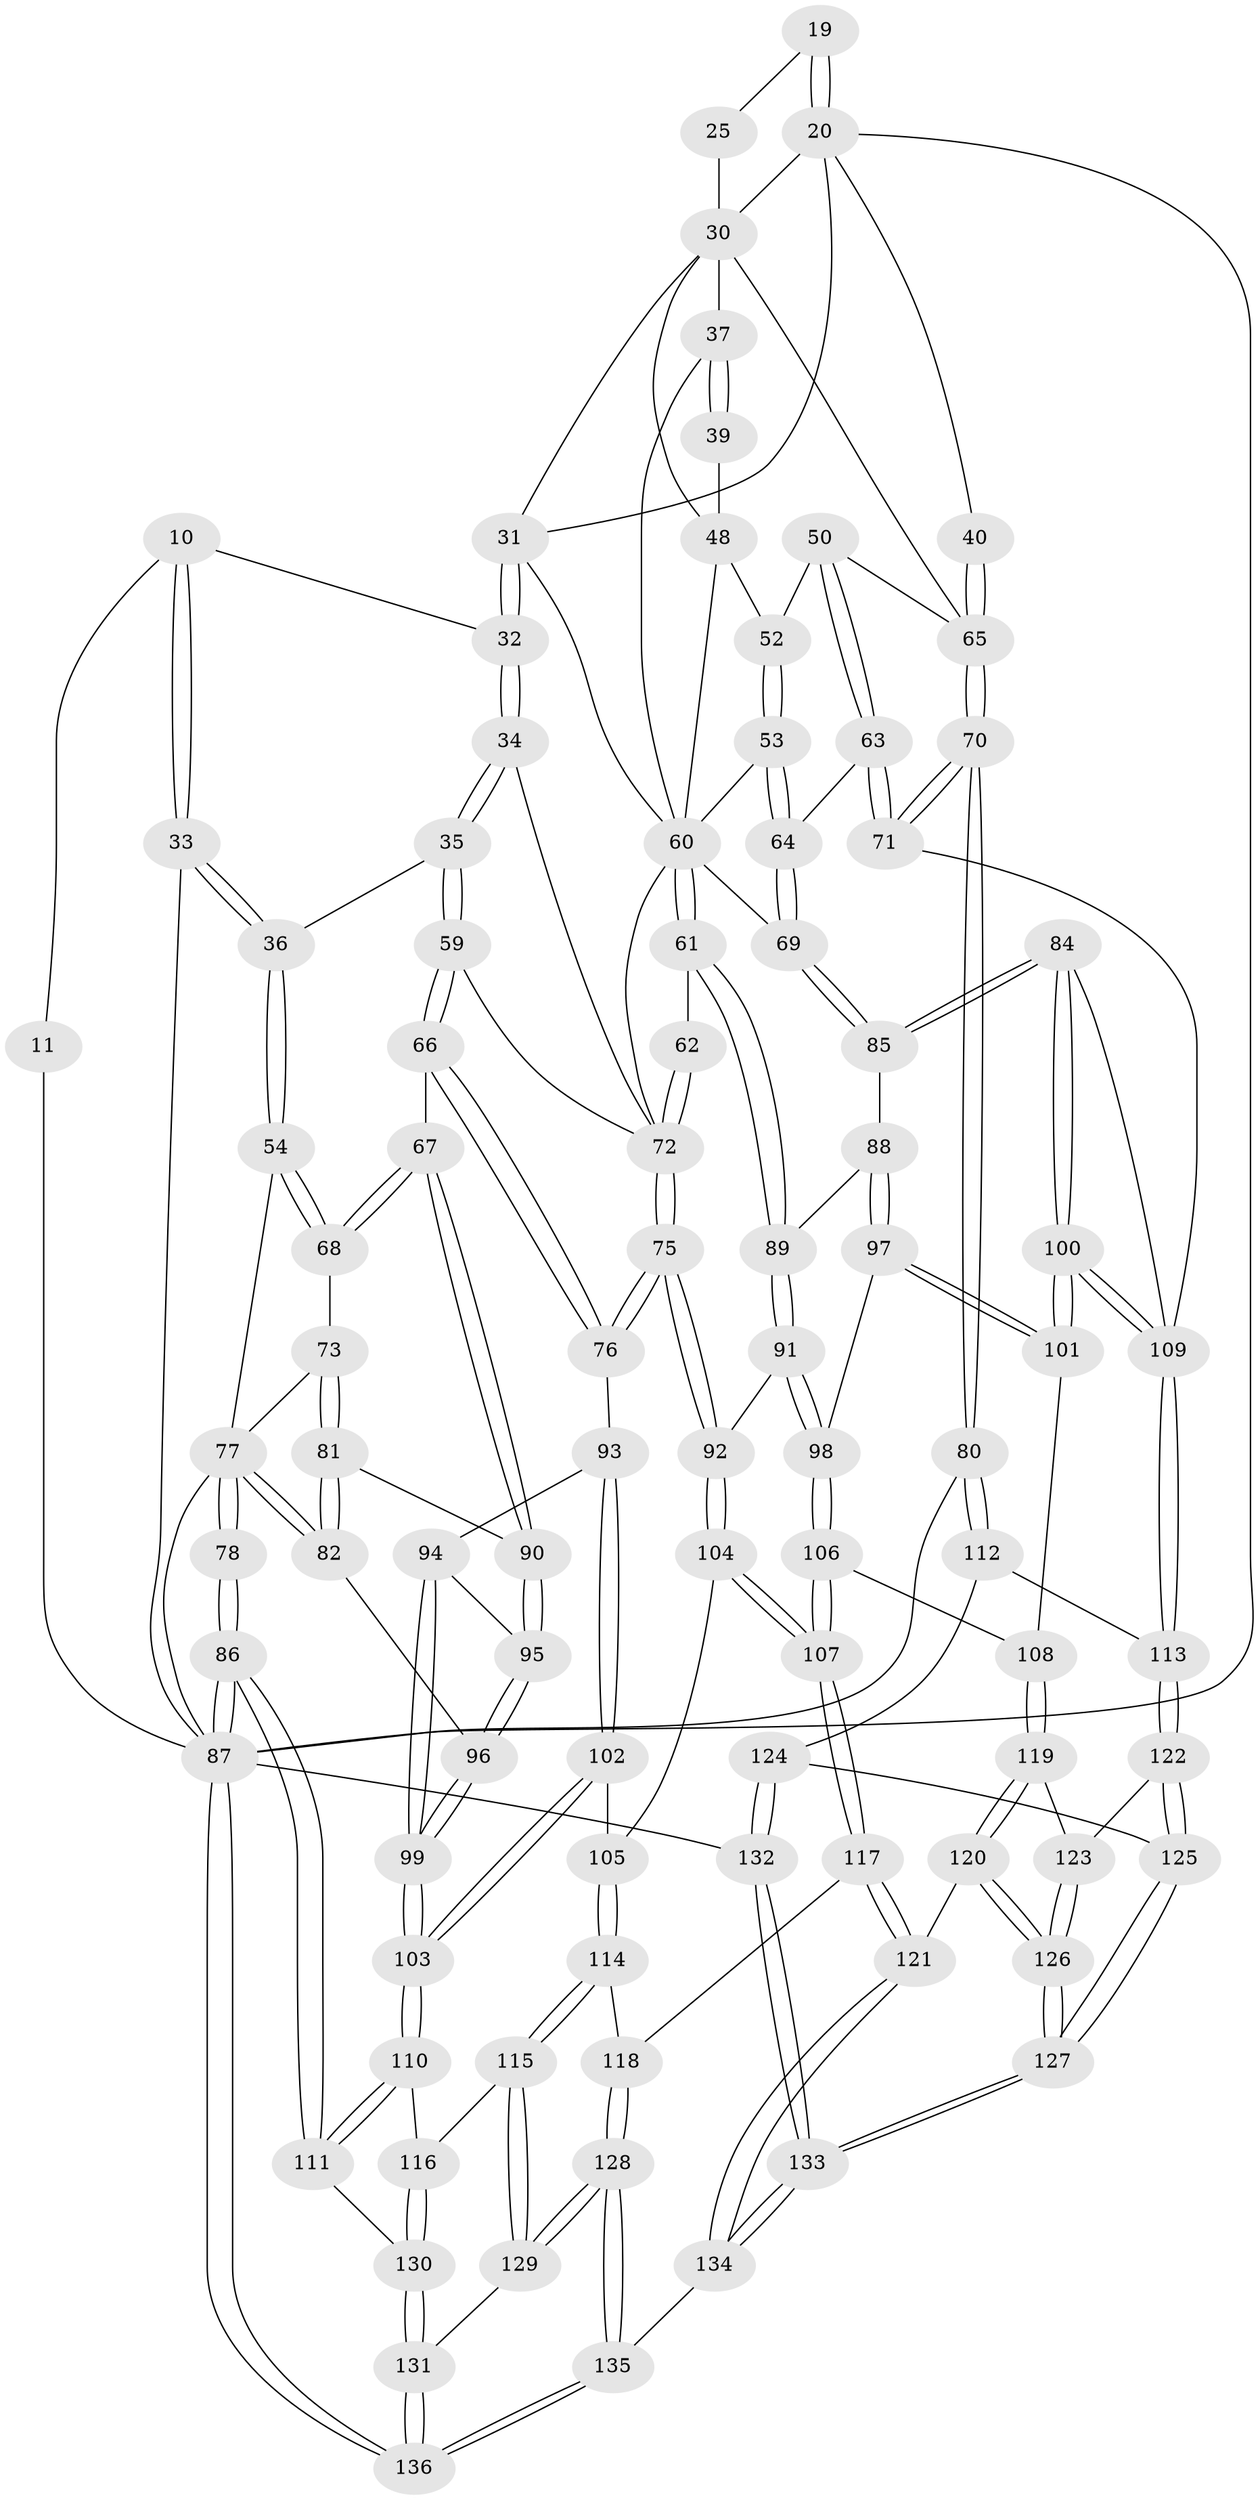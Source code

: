 // original degree distribution, {3: 0.014705882352941176, 4: 0.2426470588235294, 6: 0.22794117647058823, 5: 0.5147058823529411}
// Generated by graph-tools (version 1.1) at 2025/05/03/04/25 22:05:36]
// undirected, 95 vertices, 236 edges
graph export_dot {
graph [start="1"]
  node [color=gray90,style=filled];
  10 [pos="+0.29057176856636124+0.15227290533933938",super="+9"];
  11 [pos="+0.22293932358653987+0.128088537450446",super="+6"];
  19 [pos="+0.8990884664941337+0.1832458186301969",super="+18"];
  20 [pos="+1+0",super="+4+14"];
  25 [pos="+0.8871586469006763+0.20507435376399943",super="+21"];
  30 [pos="+0.8501025807739434+0.26307316991034724",super="+26+22+29"];
  31 [pos="+0.4770416209314335+0.24157347218605743",super="+17+12"];
  32 [pos="+0.40529546076941964+0.22891047736399772",super="+13+8"];
  33 [pos="+0.20157221678576645+0.2938150117197642"];
  34 [pos="+0.402641286841727+0.2369651383553635"];
  35 [pos="+0.2659338864968173+0.3542193010291891"];
  36 [pos="+0.2121836761626027+0.3227351213078565"];
  37 [pos="+0.5499929922393798+0.250333872006405",super="+28"];
  39 [pos="+0.6733109656022963+0.32028628230769285"];
  40 [pos="+1+0.21366106528660353"];
  48 [pos="+0.7752864263935213+0.33875229871578055",super="+44+47"];
  50 [pos="+0.8970858589215304+0.4071360531091975"];
  52 [pos="+0.796937265842878+0.36148770841848477",super="+51"];
  53 [pos="+0.7816626276412884+0.4370245930760422"];
  54 [pos="+0.1283939079018716+0.39463282858295934"];
  59 [pos="+0.28858831707754296+0.3990732088335056"];
  60 [pos="+0.587447165048995+0.42053191785238325",super="+46"];
  61 [pos="+0.5795397798840783+0.44598360537648307"];
  62 [pos="+0.453413911124639+0.45306970362704374"];
  63 [pos="+0.8876860871998861+0.44010540191271497"];
  64 [pos="+0.804710947876942+0.4802560292121491"];
  65 [pos="+1+0.38939337095999127",super="+49+41"];
  66 [pos="+0.2331139748400203+0.493457013541723"];
  67 [pos="+0.17750533387676382+0.5109710214842735"];
  68 [pos="+0.1625322843845987+0.5012009817328187"];
  69 [pos="+0.8025549827632186+0.4835099103978355"];
  70 [pos="+1+0.6281336653609813"];
  71 [pos="+1+0.5959231098712893"];
  72 [pos="+0.37986852847123753+0.5135393712856555",super="+58+57"];
  73 [pos="+0.12627736936050235+0.5062210832990467"];
  75 [pos="+0.3762392264803687+0.5771295983435941"];
  76 [pos="+0.3111729097272714+0.5692365571811746"];
  77 [pos="+0+0.6165921075889244",super="+74+55+56"];
  78 [pos="+0+0.6139648731469238"];
  80 [pos="+1+0.8072503801894714"];
  81 [pos="+0.07975780467476921+0.5742046673208139"];
  82 [pos="+0.010715788242175044+0.632901117866964"];
  84 [pos="+0.7850966277321177+0.5722727902362365"];
  85 [pos="+0.7797163898004102+0.5629617684973499"];
  86 [pos="+0+0.7976373825567377"];
  87 [pos="+0+1",super="+5+79+24"];
  88 [pos="+0.7045670895808762+0.5581178561434962"];
  89 [pos="+0.5807955574649455+0.4632281167590064"];
  90 [pos="+0.17417931924031807+0.5533478585192275"];
  91 [pos="+0.536534407662226+0.5631473287215649"];
  92 [pos="+0.40051123427867713+0.6059482577449058"];
  93 [pos="+0.24697211331155736+0.6180611055491267"];
  94 [pos="+0.18244958302151795+0.58663888687846"];
  95 [pos="+0.1748998897986148+0.5672435194186339"];
  96 [pos="+0.0269206894722752+0.639622728072015"];
  97 [pos="+0.6463164274196902+0.6451459131967949"];
  98 [pos="+0.5851463439631728+0.6528711256584989"];
  99 [pos="+0.1328684506897273+0.7091390080059399"];
  100 [pos="+0.782016951787706+0.7176211047776618"];
  101 [pos="+0.749952470288716+0.719997130076281"];
  102 [pos="+0.247499319212063+0.6482062532719396"];
  103 [pos="+0.14360557615136216+0.7257830997767263"];
  104 [pos="+0.3977173311411527+0.6352424779247132"];
  105 [pos="+0.3100991406016519+0.7071122578533898"];
  106 [pos="+0.5671331830934442+0.7130184035694135"];
  107 [pos="+0.4967725586910037+0.7966110796826744"];
  108 [pos="+0.6941747165949987+0.7538276482485305"];
  109 [pos="+0.8135503818288146+0.7431124990608784",super="+83"];
  110 [pos="+0.1647016796684644+0.8062740161973774"];
  111 [pos="+0+0.8209209501314096"];
  112 [pos="+0.822259898065104+0.7583047659287832"];
  113 [pos="+0.8169367380223966+0.7514727506656684"];
  114 [pos="+0.3086017938524513+0.7114116624123173"];
  115 [pos="+0.19183429932821844+0.8270728416960174"];
  116 [pos="+0.17055613079272366+0.8123895876193128"];
  117 [pos="+0.4928137905924152+0.8300468726259954"];
  118 [pos="+0.41724410770480863+0.8360814985283169"];
  119 [pos="+0.6541395642944836+0.8309548470796777"];
  120 [pos="+0.5276154593407049+0.867224511128276"];
  121 [pos="+0.5175763755035376+0.8652238659571015"];
  122 [pos="+0.7154893294432576+0.8652248908723728"];
  123 [pos="+0.710924631403999+0.8662864051256102"];
  124 [pos="+0.8582105659918418+0.8812314309377556"];
  125 [pos="+0.7678489780822995+0.8904401551870058"];
  126 [pos="+0.6860704041838309+0.994605308250342"];
  127 [pos="+0.7071477012935095+1"];
  128 [pos="+0.24542437517857688+0.902385377302175"];
  129 [pos="+0.2255724225335911+0.8844386010402693"];
  130 [pos="+0.03691116499585763+0.9239704921968693"];
  131 [pos="+0.06628705673602583+0.983984135536549"];
  132 [pos="+1+1"];
  133 [pos="+0.8062629774691458+1"];
  134 [pos="+0.4139189306772891+1"];
  135 [pos="+0.318036350951976+1"];
  136 [pos="+0+1"];
  10 -- 11 [weight=2];
  10 -- 33;
  10 -- 33;
  10 -- 32;
  11 -- 87 [weight=2];
  19 -- 20 [weight=2];
  19 -- 20;
  19 -- 25 [weight=2];
  20 -- 40;
  20 -- 87 [weight=2];
  20 -- 31;
  20 -- 30;
  25 -- 30 [weight=2];
  30 -- 48;
  30 -- 37 [weight=2];
  30 -- 31;
  30 -- 65;
  31 -- 32 [weight=3];
  31 -- 32;
  31 -- 60;
  32 -- 34;
  32 -- 34;
  33 -- 36;
  33 -- 36;
  33 -- 87;
  34 -- 35;
  34 -- 35;
  34 -- 72;
  35 -- 36;
  35 -- 59;
  35 -- 59;
  36 -- 54;
  36 -- 54;
  37 -- 39 [weight=2];
  37 -- 39;
  37 -- 60;
  39 -- 48;
  40 -- 65 [weight=2];
  40 -- 65;
  48 -- 52 [weight=2];
  48 -- 60;
  50 -- 63;
  50 -- 63;
  50 -- 52;
  50 -- 65;
  52 -- 53;
  52 -- 53;
  53 -- 64;
  53 -- 64;
  53 -- 60;
  54 -- 68;
  54 -- 68;
  54 -- 77;
  59 -- 66;
  59 -- 66;
  59 -- 72;
  60 -- 61;
  60 -- 61;
  60 -- 69;
  60 -- 72;
  61 -- 62;
  61 -- 89;
  61 -- 89;
  62 -- 72 [weight=2];
  62 -- 72;
  63 -- 64;
  63 -- 71;
  63 -- 71;
  64 -- 69;
  64 -- 69;
  65 -- 70;
  65 -- 70;
  66 -- 67;
  66 -- 76;
  66 -- 76;
  67 -- 68;
  67 -- 68;
  67 -- 90;
  67 -- 90;
  68 -- 73;
  69 -- 85;
  69 -- 85;
  70 -- 71;
  70 -- 71;
  70 -- 80;
  70 -- 80;
  71 -- 109;
  72 -- 75;
  72 -- 75;
  73 -- 81;
  73 -- 81;
  73 -- 77;
  75 -- 76;
  75 -- 76;
  75 -- 92;
  75 -- 92;
  76 -- 93;
  77 -- 78 [weight=2];
  77 -- 78;
  77 -- 82;
  77 -- 82;
  77 -- 87;
  78 -- 86;
  78 -- 86;
  80 -- 112;
  80 -- 112;
  80 -- 87;
  81 -- 82;
  81 -- 82;
  81 -- 90;
  82 -- 96;
  84 -- 85;
  84 -- 85;
  84 -- 100;
  84 -- 100;
  84 -- 109;
  85 -- 88;
  86 -- 87;
  86 -- 87;
  86 -- 111;
  86 -- 111;
  87 -- 136;
  87 -- 136;
  87 -- 132;
  88 -- 89;
  88 -- 97;
  88 -- 97;
  89 -- 91;
  89 -- 91;
  90 -- 95;
  90 -- 95;
  91 -- 92;
  91 -- 98;
  91 -- 98;
  92 -- 104;
  92 -- 104;
  93 -- 94;
  93 -- 102;
  93 -- 102;
  94 -- 95;
  94 -- 99;
  94 -- 99;
  95 -- 96;
  95 -- 96;
  96 -- 99;
  96 -- 99;
  97 -- 98;
  97 -- 101;
  97 -- 101;
  98 -- 106;
  98 -- 106;
  99 -- 103;
  99 -- 103;
  100 -- 101;
  100 -- 101;
  100 -- 109;
  100 -- 109;
  101 -- 108;
  102 -- 103;
  102 -- 103;
  102 -- 105;
  103 -- 110;
  103 -- 110;
  104 -- 105;
  104 -- 107;
  104 -- 107;
  105 -- 114;
  105 -- 114;
  106 -- 107;
  106 -- 107;
  106 -- 108;
  107 -- 117;
  107 -- 117;
  108 -- 119;
  108 -- 119;
  109 -- 113;
  109 -- 113;
  110 -- 111;
  110 -- 111;
  110 -- 116;
  111 -- 130;
  112 -- 113;
  112 -- 124;
  113 -- 122;
  113 -- 122;
  114 -- 115;
  114 -- 115;
  114 -- 118;
  115 -- 116;
  115 -- 129;
  115 -- 129;
  116 -- 130;
  116 -- 130;
  117 -- 118;
  117 -- 121;
  117 -- 121;
  118 -- 128;
  118 -- 128;
  119 -- 120;
  119 -- 120;
  119 -- 123;
  120 -- 121;
  120 -- 126;
  120 -- 126;
  121 -- 134;
  121 -- 134;
  122 -- 123;
  122 -- 125;
  122 -- 125;
  123 -- 126;
  123 -- 126;
  124 -- 125;
  124 -- 132;
  124 -- 132;
  125 -- 127;
  125 -- 127;
  126 -- 127;
  126 -- 127;
  127 -- 133;
  127 -- 133;
  128 -- 129;
  128 -- 129;
  128 -- 135;
  128 -- 135;
  129 -- 131;
  130 -- 131;
  130 -- 131;
  131 -- 136;
  131 -- 136;
  132 -- 133;
  132 -- 133;
  133 -- 134;
  133 -- 134;
  134 -- 135;
  135 -- 136;
  135 -- 136;
}
